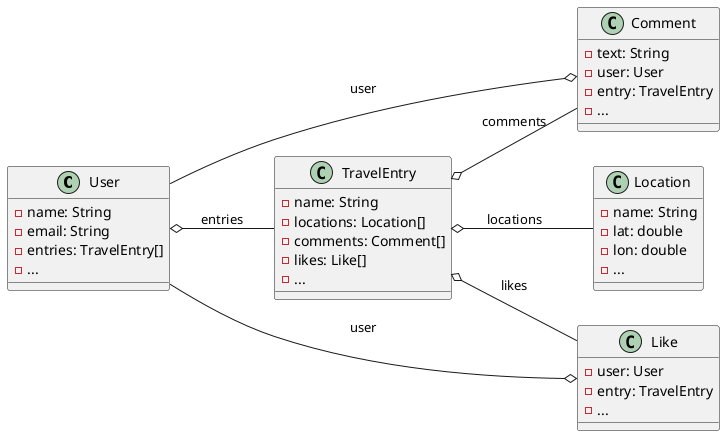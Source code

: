 @startuml
left to right direction

class User {
    -name: String
    -email: String
    -entries: TravelEntry[]
    -...
}

class TravelEntry {
    -name: String
    - locations: Location[]
    -comments: Comment[]
    -likes: Like[]
    -...
}

class Location {
    -name: String
    -lat: double
    -lon: double
    -...
}

class Comment {
    -text: String
    -user: User
    -entry: TravelEntry
    -...
}

class Like {
    -user: User
    -entry: TravelEntry
    -...
}

User o-- TravelEntry : entries
TravelEntry o-- Location : locations
TravelEntry o-- Comment : comments
TravelEntry o-- Like: likes

Comment o-- User: user
Like o-- User: user

@enduml